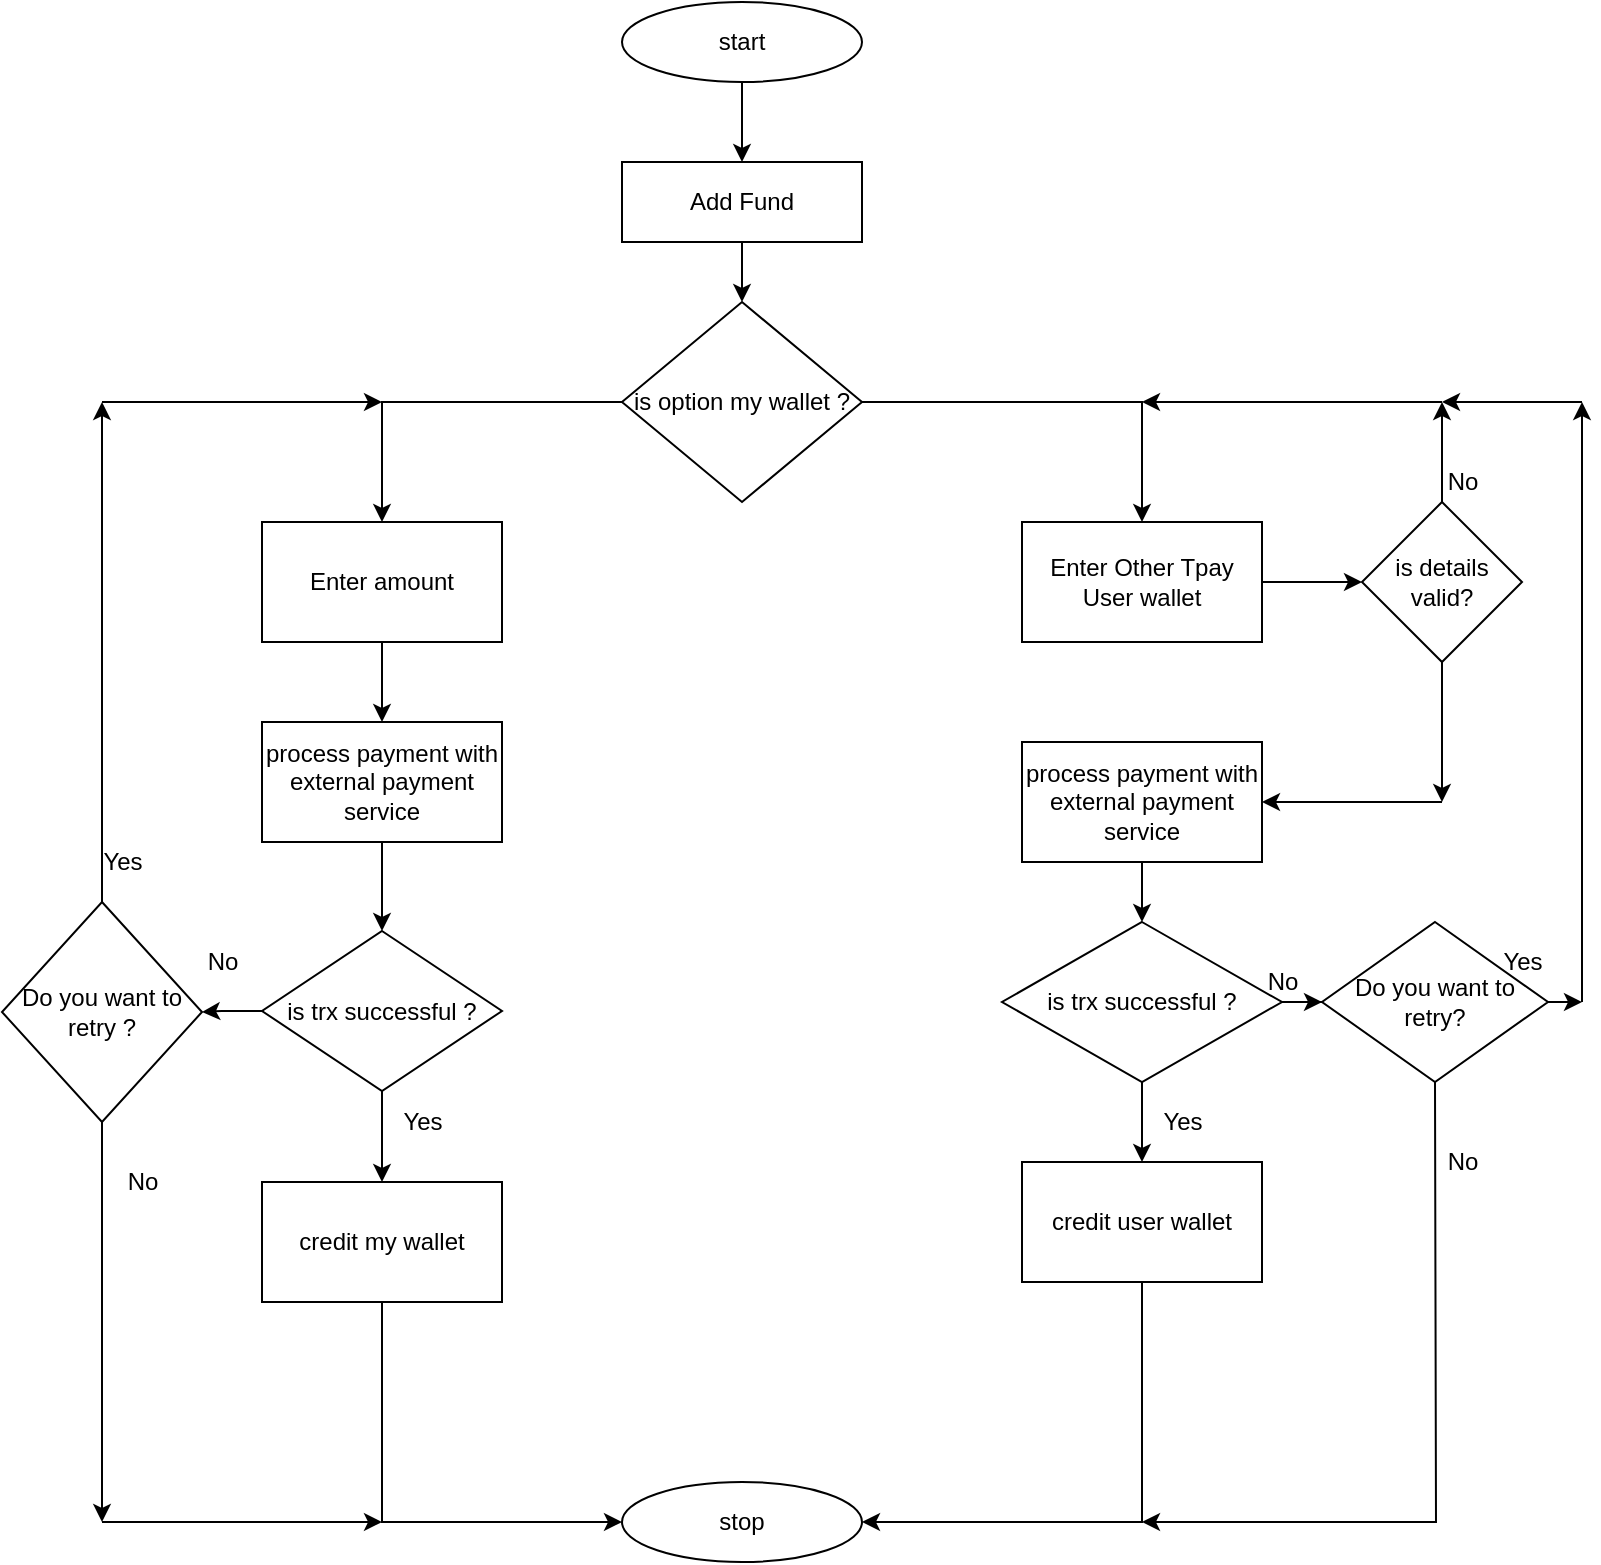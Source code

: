 <mxfile version="18.0.2" type="github">
  <diagram id="2i5ipY-8kwWdGkH4rtEa" name="Page-1">
    <mxGraphModel dx="1198" dy="818" grid="1" gridSize="10" guides="1" tooltips="1" connect="1" arrows="1" fold="1" page="1" pageScale="1" pageWidth="827" pageHeight="1169" math="0" shadow="0">
      <root>
        <mxCell id="0" />
        <mxCell id="1" parent="0" />
        <mxCell id="oqh5uJ67etvfVnNtxnd--1" value="start" style="ellipse;whiteSpace=wrap;html=1;" vertex="1" parent="1">
          <mxGeometry x="330" y="40" width="120" height="40" as="geometry" />
        </mxCell>
        <mxCell id="oqh5uJ67etvfVnNtxnd--2" value="" style="endArrow=classic;html=1;rounded=0;exitX=0.5;exitY=1;exitDx=0;exitDy=0;" edge="1" parent="1" source="oqh5uJ67etvfVnNtxnd--1">
          <mxGeometry width="50" height="50" relative="1" as="geometry">
            <mxPoint x="410" y="290" as="sourcePoint" />
            <mxPoint x="390" y="120" as="targetPoint" />
          </mxGeometry>
        </mxCell>
        <mxCell id="oqh5uJ67etvfVnNtxnd--8" value="" style="edgeStyle=orthogonalEdgeStyle;rounded=0;orthogonalLoop=1;jettySize=auto;html=1;" edge="1" parent="1" source="oqh5uJ67etvfVnNtxnd--5" target="oqh5uJ67etvfVnNtxnd--6">
          <mxGeometry relative="1" as="geometry" />
        </mxCell>
        <mxCell id="oqh5uJ67etvfVnNtxnd--5" value="Add Fund" style="rounded=0;whiteSpace=wrap;html=1;" vertex="1" parent="1">
          <mxGeometry x="330" y="120" width="120" height="40" as="geometry" />
        </mxCell>
        <mxCell id="oqh5uJ67etvfVnNtxnd--12" value="" style="edgeStyle=orthogonalEdgeStyle;rounded=0;orthogonalLoop=1;jettySize=auto;html=1;" edge="1" parent="1" source="oqh5uJ67etvfVnNtxnd--6" target="oqh5uJ67etvfVnNtxnd--11">
          <mxGeometry relative="1" as="geometry" />
        </mxCell>
        <mxCell id="oqh5uJ67etvfVnNtxnd--39" value="" style="edgeStyle=orthogonalEdgeStyle;rounded=0;orthogonalLoop=1;jettySize=auto;html=1;" edge="1" parent="1" source="oqh5uJ67etvfVnNtxnd--6" target="oqh5uJ67etvfVnNtxnd--38">
          <mxGeometry relative="1" as="geometry" />
        </mxCell>
        <mxCell id="oqh5uJ67etvfVnNtxnd--6" value="is option my wallet ?" style="rhombus;whiteSpace=wrap;html=1;" vertex="1" parent="1">
          <mxGeometry x="330" y="190" width="120" height="100" as="geometry" />
        </mxCell>
        <mxCell id="oqh5uJ67etvfVnNtxnd--14" value="" style="edgeStyle=orthogonalEdgeStyle;rounded=0;orthogonalLoop=1;jettySize=auto;html=1;" edge="1" parent="1" source="oqh5uJ67etvfVnNtxnd--11" target="oqh5uJ67etvfVnNtxnd--13">
          <mxGeometry relative="1" as="geometry" />
        </mxCell>
        <mxCell id="oqh5uJ67etvfVnNtxnd--11" value="Enter amount" style="whiteSpace=wrap;html=1;" vertex="1" parent="1">
          <mxGeometry x="150" y="300" width="120" height="60" as="geometry" />
        </mxCell>
        <mxCell id="oqh5uJ67etvfVnNtxnd--20" value="" style="edgeStyle=orthogonalEdgeStyle;rounded=0;orthogonalLoop=1;jettySize=auto;html=1;" edge="1" parent="1" source="oqh5uJ67etvfVnNtxnd--13" target="oqh5uJ67etvfVnNtxnd--19">
          <mxGeometry relative="1" as="geometry" />
        </mxCell>
        <mxCell id="oqh5uJ67etvfVnNtxnd--13" value="process payment with external payment service" style="whiteSpace=wrap;html=1;" vertex="1" parent="1">
          <mxGeometry x="150" y="400" width="120" height="60" as="geometry" />
        </mxCell>
        <mxCell id="oqh5uJ67etvfVnNtxnd--22" value="" style="edgeStyle=orthogonalEdgeStyle;rounded=0;orthogonalLoop=1;jettySize=auto;html=1;" edge="1" parent="1" source="oqh5uJ67etvfVnNtxnd--19" target="oqh5uJ67etvfVnNtxnd--21">
          <mxGeometry relative="1" as="geometry" />
        </mxCell>
        <mxCell id="oqh5uJ67etvfVnNtxnd--28" value="" style="edgeStyle=orthogonalEdgeStyle;rounded=0;orthogonalLoop=1;jettySize=auto;html=1;" edge="1" parent="1" source="oqh5uJ67etvfVnNtxnd--19" target="oqh5uJ67etvfVnNtxnd--27">
          <mxGeometry relative="1" as="geometry" />
        </mxCell>
        <mxCell id="oqh5uJ67etvfVnNtxnd--19" value="is trx successful ?" style="rhombus;whiteSpace=wrap;html=1;" vertex="1" parent="1">
          <mxGeometry x="150" y="504.5" width="120" height="80" as="geometry" />
        </mxCell>
        <mxCell id="oqh5uJ67etvfVnNtxnd--21" value="Do you want to retry ?" style="rhombus;whiteSpace=wrap;html=1;" vertex="1" parent="1">
          <mxGeometry x="20" y="490" width="100" height="110" as="geometry" />
        </mxCell>
        <mxCell id="oqh5uJ67etvfVnNtxnd--23" value="No" style="text;html=1;align=center;verticalAlign=middle;resizable=0;points=[];autosize=1;strokeColor=none;fillColor=none;" vertex="1" parent="1">
          <mxGeometry x="115" y="510" width="30" height="20" as="geometry" />
        </mxCell>
        <mxCell id="oqh5uJ67etvfVnNtxnd--24" value="" style="endArrow=classic;html=1;rounded=0;exitX=0.5;exitY=0;exitDx=0;exitDy=0;" edge="1" parent="1" source="oqh5uJ67etvfVnNtxnd--21">
          <mxGeometry width="50" height="50" relative="1" as="geometry">
            <mxPoint x="400" y="440" as="sourcePoint" />
            <mxPoint x="70" y="240" as="targetPoint" />
          </mxGeometry>
        </mxCell>
        <mxCell id="oqh5uJ67etvfVnNtxnd--25" value="" style="endArrow=classic;html=1;rounded=0;" edge="1" parent="1">
          <mxGeometry width="50" height="50" relative="1" as="geometry">
            <mxPoint x="70" y="240" as="sourcePoint" />
            <mxPoint x="210" y="240" as="targetPoint" />
          </mxGeometry>
        </mxCell>
        <mxCell id="oqh5uJ67etvfVnNtxnd--26" value="Yes" style="text;html=1;align=center;verticalAlign=middle;resizable=0;points=[];autosize=1;strokeColor=none;fillColor=none;" vertex="1" parent="1">
          <mxGeometry x="60" y="460" width="40" height="20" as="geometry" />
        </mxCell>
        <mxCell id="oqh5uJ67etvfVnNtxnd--32" value="" style="edgeStyle=orthogonalEdgeStyle;rounded=0;orthogonalLoop=1;jettySize=auto;html=1;exitX=0.5;exitY=1;exitDx=0;exitDy=0;" edge="1" parent="1" source="oqh5uJ67etvfVnNtxnd--27" target="oqh5uJ67etvfVnNtxnd--31">
          <mxGeometry relative="1" as="geometry">
            <Array as="points">
              <mxPoint x="210" y="800" />
            </Array>
          </mxGeometry>
        </mxCell>
        <mxCell id="oqh5uJ67etvfVnNtxnd--27" value="credit my wallet" style="whiteSpace=wrap;html=1;" vertex="1" parent="1">
          <mxGeometry x="150" y="630" width="120" height="60" as="geometry" />
        </mxCell>
        <mxCell id="oqh5uJ67etvfVnNtxnd--31" value="stop" style="ellipse;whiteSpace=wrap;html=1;" vertex="1" parent="1">
          <mxGeometry x="330" y="780" width="120" height="40" as="geometry" />
        </mxCell>
        <mxCell id="oqh5uJ67etvfVnNtxnd--33" value="" style="endArrow=classic;html=1;rounded=0;exitX=0.5;exitY=1;exitDx=0;exitDy=0;" edge="1" parent="1" source="oqh5uJ67etvfVnNtxnd--21">
          <mxGeometry width="50" height="50" relative="1" as="geometry">
            <mxPoint x="400" y="520" as="sourcePoint" />
            <mxPoint x="70" y="800" as="targetPoint" />
          </mxGeometry>
        </mxCell>
        <mxCell id="oqh5uJ67etvfVnNtxnd--34" value="" style="endArrow=classic;html=1;rounded=0;" edge="1" parent="1">
          <mxGeometry width="50" height="50" relative="1" as="geometry">
            <mxPoint x="70" y="800" as="sourcePoint" />
            <mxPoint x="210" y="800" as="targetPoint" />
          </mxGeometry>
        </mxCell>
        <mxCell id="oqh5uJ67etvfVnNtxnd--36" value="No" style="text;html=1;align=center;verticalAlign=middle;resizable=0;points=[];autosize=1;strokeColor=none;fillColor=none;" vertex="1" parent="1">
          <mxGeometry x="75" y="620" width="30" height="20" as="geometry" />
        </mxCell>
        <mxCell id="oqh5uJ67etvfVnNtxnd--37" value="Yes" style="text;html=1;align=center;verticalAlign=middle;resizable=0;points=[];autosize=1;strokeColor=none;fillColor=none;" vertex="1" parent="1">
          <mxGeometry x="210" y="590" width="40" height="20" as="geometry" />
        </mxCell>
        <mxCell id="oqh5uJ67etvfVnNtxnd--43" value="" style="edgeStyle=orthogonalEdgeStyle;rounded=0;orthogonalLoop=1;jettySize=auto;html=1;" edge="1" parent="1" source="oqh5uJ67etvfVnNtxnd--38" target="oqh5uJ67etvfVnNtxnd--42">
          <mxGeometry relative="1" as="geometry" />
        </mxCell>
        <mxCell id="oqh5uJ67etvfVnNtxnd--38" value="Enter Other Tpay User wallet" style="whiteSpace=wrap;html=1;" vertex="1" parent="1">
          <mxGeometry x="530" y="300" width="120" height="60" as="geometry" />
        </mxCell>
        <mxCell id="oqh5uJ67etvfVnNtxnd--56" value="" style="edgeStyle=orthogonalEdgeStyle;rounded=0;orthogonalLoop=1;jettySize=auto;html=1;" edge="1" parent="1" source="oqh5uJ67etvfVnNtxnd--40" target="oqh5uJ67etvfVnNtxnd--55">
          <mxGeometry relative="1" as="geometry" />
        </mxCell>
        <mxCell id="oqh5uJ67etvfVnNtxnd--40" value="process payment with external payment service" style="whiteSpace=wrap;html=1;" vertex="1" parent="1">
          <mxGeometry x="530" y="410" width="120" height="60" as="geometry" />
        </mxCell>
        <mxCell id="oqh5uJ67etvfVnNtxnd--42" value="is details valid?" style="rhombus;whiteSpace=wrap;html=1;" vertex="1" parent="1">
          <mxGeometry x="700" y="290" width="80" height="80" as="geometry" />
        </mxCell>
        <mxCell id="oqh5uJ67etvfVnNtxnd--44" value="" style="endArrow=classic;html=1;rounded=0;exitX=0.5;exitY=0;exitDx=0;exitDy=0;" edge="1" parent="1" source="oqh5uJ67etvfVnNtxnd--42">
          <mxGeometry width="50" height="50" relative="1" as="geometry">
            <mxPoint x="400" y="490" as="sourcePoint" />
            <mxPoint x="740" y="240" as="targetPoint" />
          </mxGeometry>
        </mxCell>
        <mxCell id="oqh5uJ67etvfVnNtxnd--45" value="" style="endArrow=classic;html=1;rounded=0;" edge="1" parent="1">
          <mxGeometry width="50" height="50" relative="1" as="geometry">
            <mxPoint x="740" y="240" as="sourcePoint" />
            <mxPoint x="590" y="240" as="targetPoint" />
          </mxGeometry>
        </mxCell>
        <mxCell id="oqh5uJ67etvfVnNtxnd--46" value="No" style="text;html=1;align=center;verticalAlign=middle;resizable=0;points=[];autosize=1;strokeColor=none;fillColor=none;" vertex="1" parent="1">
          <mxGeometry x="735" y="270" width="30" height="20" as="geometry" />
        </mxCell>
        <mxCell id="oqh5uJ67etvfVnNtxnd--50" value="" style="endArrow=classic;html=1;rounded=0;exitX=0.5;exitY=1;exitDx=0;exitDy=0;" edge="1" parent="1" source="oqh5uJ67etvfVnNtxnd--42">
          <mxGeometry width="50" height="50" relative="1" as="geometry">
            <mxPoint x="400" y="490" as="sourcePoint" />
            <mxPoint x="740" y="440" as="targetPoint" />
          </mxGeometry>
        </mxCell>
        <mxCell id="oqh5uJ67etvfVnNtxnd--53" value="" style="endArrow=classic;html=1;rounded=0;" edge="1" parent="1">
          <mxGeometry width="50" height="50" relative="1" as="geometry">
            <mxPoint x="740" y="440" as="sourcePoint" />
            <mxPoint x="650" y="440" as="targetPoint" />
          </mxGeometry>
        </mxCell>
        <mxCell id="oqh5uJ67etvfVnNtxnd--58" value="" style="edgeStyle=orthogonalEdgeStyle;rounded=0;orthogonalLoop=1;jettySize=auto;html=1;" edge="1" parent="1" source="oqh5uJ67etvfVnNtxnd--55" target="oqh5uJ67etvfVnNtxnd--57">
          <mxGeometry relative="1" as="geometry" />
        </mxCell>
        <mxCell id="oqh5uJ67etvfVnNtxnd--65" value="" style="edgeStyle=orthogonalEdgeStyle;rounded=0;orthogonalLoop=1;jettySize=auto;html=1;" edge="1" parent="1" source="oqh5uJ67etvfVnNtxnd--55" target="oqh5uJ67etvfVnNtxnd--64">
          <mxGeometry relative="1" as="geometry" />
        </mxCell>
        <mxCell id="oqh5uJ67etvfVnNtxnd--55" value="&lt;span style=&quot;&quot;&gt;is trx successful ?&lt;/span&gt;" style="rhombus;whiteSpace=wrap;html=1;" vertex="1" parent="1">
          <mxGeometry x="520" y="500" width="140" height="80" as="geometry" />
        </mxCell>
        <mxCell id="oqh5uJ67etvfVnNtxnd--57" value="&lt;span style=&quot;&quot;&gt;Do you want to retry?&lt;/span&gt;" style="rhombus;whiteSpace=wrap;html=1;" vertex="1" parent="1">
          <mxGeometry x="680" y="500" width="113" height="80" as="geometry" />
        </mxCell>
        <mxCell id="oqh5uJ67etvfVnNtxnd--59" value="" style="endArrow=classic;html=1;rounded=0;exitX=1;exitY=0.5;exitDx=0;exitDy=0;" edge="1" parent="1" source="oqh5uJ67etvfVnNtxnd--57">
          <mxGeometry width="50" height="50" relative="1" as="geometry">
            <mxPoint x="400" y="480" as="sourcePoint" />
            <mxPoint x="810" y="540" as="targetPoint" />
          </mxGeometry>
        </mxCell>
        <mxCell id="oqh5uJ67etvfVnNtxnd--60" value="No" style="text;html=1;align=center;verticalAlign=middle;resizable=0;points=[];autosize=1;strokeColor=none;fillColor=none;" vertex="1" parent="1">
          <mxGeometry x="645" y="520" width="30" height="20" as="geometry" />
        </mxCell>
        <mxCell id="oqh5uJ67etvfVnNtxnd--61" value="Yes" style="text;html=1;align=center;verticalAlign=middle;resizable=0;points=[];autosize=1;strokeColor=none;fillColor=none;" vertex="1" parent="1">
          <mxGeometry x="760" y="510" width="40" height="20" as="geometry" />
        </mxCell>
        <mxCell id="oqh5uJ67etvfVnNtxnd--62" value="" style="endArrow=classic;html=1;rounded=0;" edge="1" parent="1">
          <mxGeometry width="50" height="50" relative="1" as="geometry">
            <mxPoint x="810" y="540" as="sourcePoint" />
            <mxPoint x="810" y="240" as="targetPoint" />
          </mxGeometry>
        </mxCell>
        <mxCell id="oqh5uJ67etvfVnNtxnd--63" value="" style="endArrow=classic;html=1;rounded=0;" edge="1" parent="1">
          <mxGeometry width="50" height="50" relative="1" as="geometry">
            <mxPoint x="810" y="240" as="sourcePoint" />
            <mxPoint x="740" y="240" as="targetPoint" />
          </mxGeometry>
        </mxCell>
        <mxCell id="oqh5uJ67etvfVnNtxnd--64" value="credit user wallet" style="whiteSpace=wrap;html=1;" vertex="1" parent="1">
          <mxGeometry x="530" y="620" width="120" height="60" as="geometry" />
        </mxCell>
        <mxCell id="oqh5uJ67etvfVnNtxnd--66" value="" style="endArrow=classic;html=1;rounded=0;exitX=0.5;exitY=1;exitDx=0;exitDy=0;entryX=1;entryY=0.5;entryDx=0;entryDy=0;" edge="1" parent="1" source="oqh5uJ67etvfVnNtxnd--64" target="oqh5uJ67etvfVnNtxnd--31">
          <mxGeometry width="50" height="50" relative="1" as="geometry">
            <mxPoint x="400" y="480" as="sourcePoint" />
            <mxPoint x="450" y="430" as="targetPoint" />
            <Array as="points">
              <mxPoint x="590" y="800" />
            </Array>
          </mxGeometry>
        </mxCell>
        <mxCell id="oqh5uJ67etvfVnNtxnd--67" value="Yes" style="text;html=1;align=center;verticalAlign=middle;resizable=0;points=[];autosize=1;strokeColor=none;fillColor=none;" vertex="1" parent="1">
          <mxGeometry x="590" y="590" width="40" height="20" as="geometry" />
        </mxCell>
        <mxCell id="oqh5uJ67etvfVnNtxnd--68" value="" style="endArrow=classic;html=1;rounded=0;exitX=0.5;exitY=1;exitDx=0;exitDy=0;" edge="1" parent="1" source="oqh5uJ67etvfVnNtxnd--57">
          <mxGeometry width="50" height="50" relative="1" as="geometry">
            <mxPoint x="400" y="480" as="sourcePoint" />
            <mxPoint x="590" y="800" as="targetPoint" />
            <Array as="points">
              <mxPoint x="737" y="800" />
            </Array>
          </mxGeometry>
        </mxCell>
        <mxCell id="oqh5uJ67etvfVnNtxnd--69" value="No" style="text;html=1;align=center;verticalAlign=middle;resizable=0;points=[];autosize=1;strokeColor=none;fillColor=none;" vertex="1" parent="1">
          <mxGeometry x="735" y="610" width="30" height="20" as="geometry" />
        </mxCell>
      </root>
    </mxGraphModel>
  </diagram>
</mxfile>
